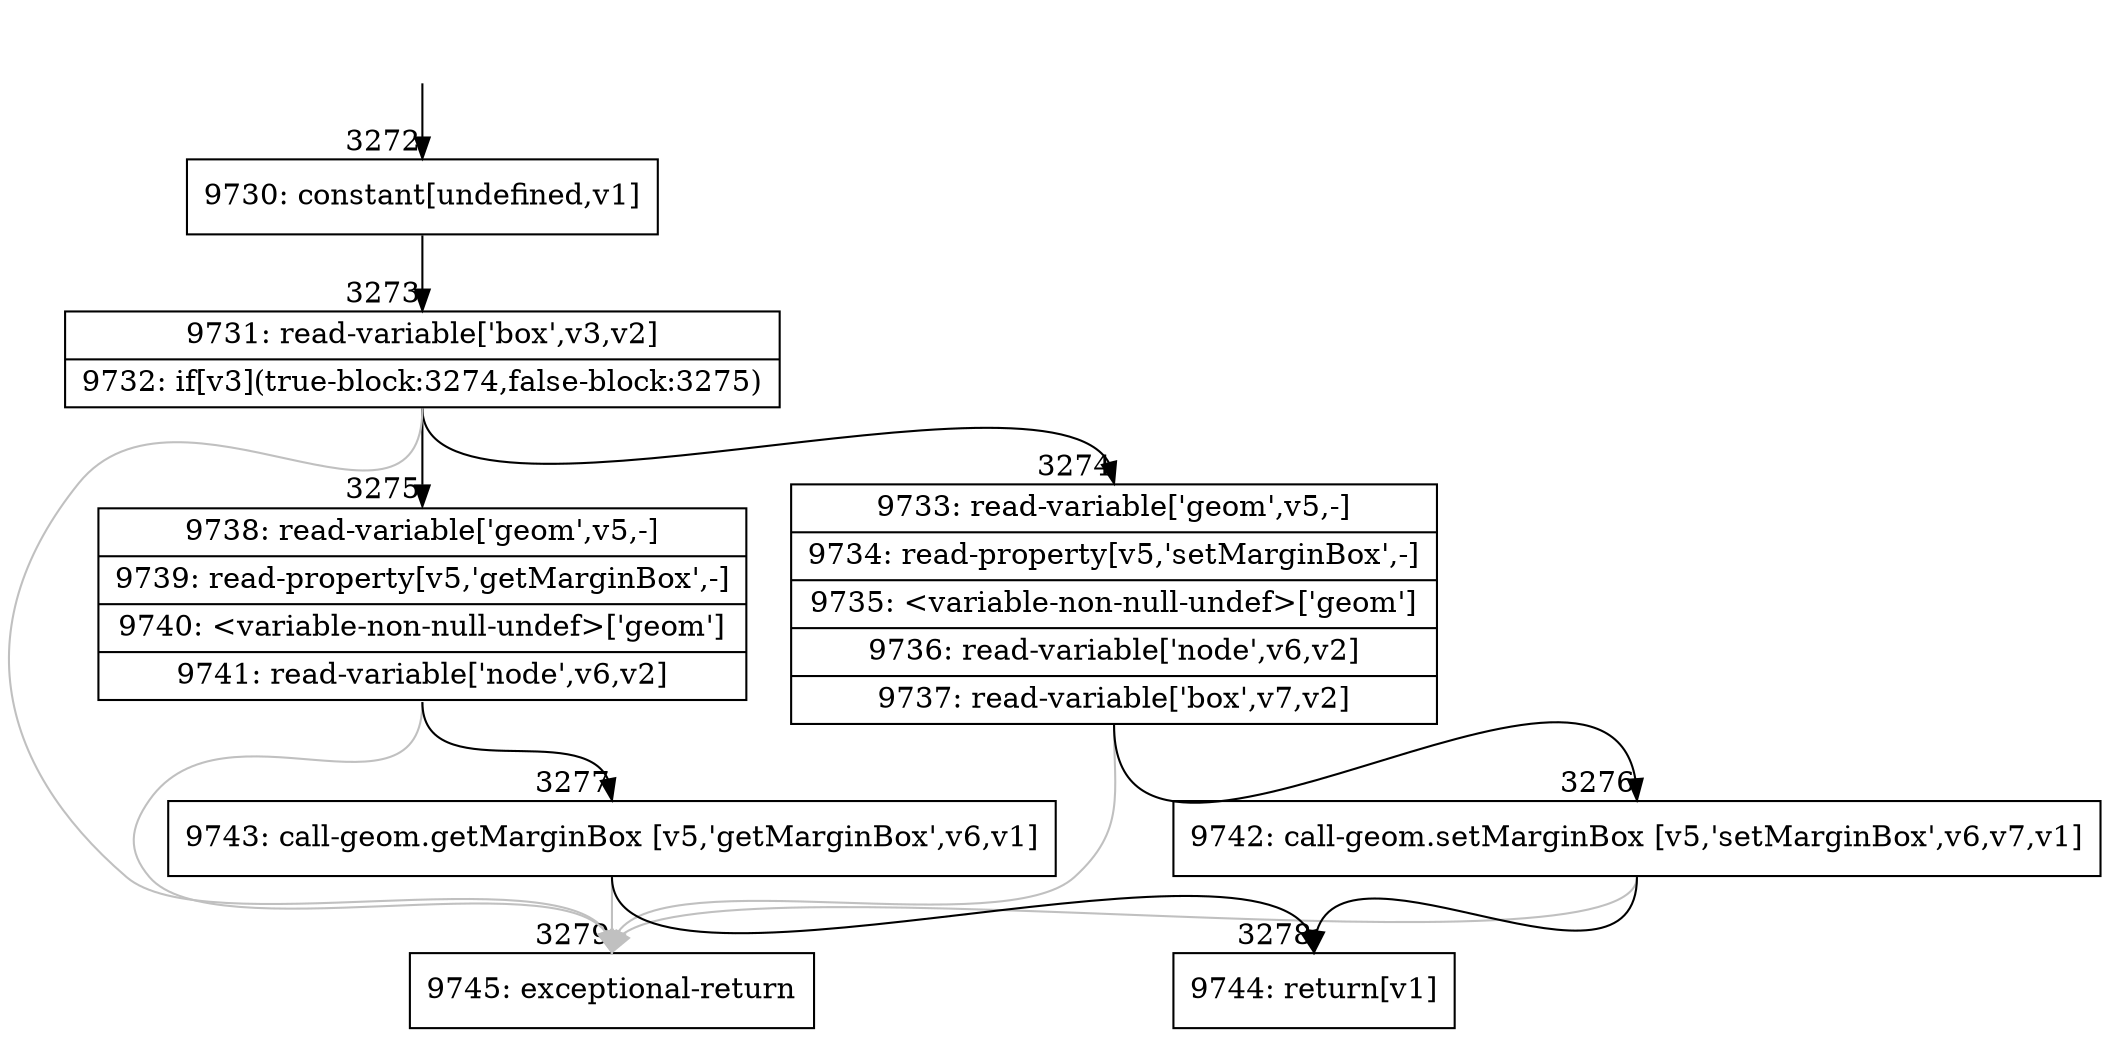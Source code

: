 digraph {
rankdir="TD"
BB_entry211[shape=none,label=""];
BB_entry211 -> BB3272 [tailport=s, headport=n, headlabel="    3272"]
BB3272 [shape=record label="{9730: constant[undefined,v1]}" ] 
BB3272 -> BB3273 [tailport=s, headport=n, headlabel="      3273"]
BB3273 [shape=record label="{9731: read-variable['box',v3,v2]|9732: if[v3](true-block:3274,false-block:3275)}" ] 
BB3273 -> BB3274 [tailport=s, headport=n, headlabel="      3274"]
BB3273 -> BB3275 [tailport=s, headport=n, headlabel="      3275"]
BB3273 -> BB3279 [tailport=s, headport=n, color=gray, headlabel="      3279"]
BB3274 [shape=record label="{9733: read-variable['geom',v5,-]|9734: read-property[v5,'setMarginBox',-]|9735: \<variable-non-null-undef\>['geom']|9736: read-variable['node',v6,v2]|9737: read-variable['box',v7,v2]}" ] 
BB3274 -> BB3276 [tailport=s, headport=n, headlabel="      3276"]
BB3274 -> BB3279 [tailport=s, headport=n, color=gray]
BB3275 [shape=record label="{9738: read-variable['geom',v5,-]|9739: read-property[v5,'getMarginBox',-]|9740: \<variable-non-null-undef\>['geom']|9741: read-variable['node',v6,v2]}" ] 
BB3275 -> BB3277 [tailport=s, headport=n, headlabel="      3277"]
BB3275 -> BB3279 [tailport=s, headport=n, color=gray]
BB3276 [shape=record label="{9742: call-geom.setMarginBox [v5,'setMarginBox',v6,v7,v1]}" ] 
BB3276 -> BB3278 [tailport=s, headport=n, headlabel="      3278"]
BB3276 -> BB3279 [tailport=s, headport=n, color=gray]
BB3277 [shape=record label="{9743: call-geom.getMarginBox [v5,'getMarginBox',v6,v1]}" ] 
BB3277 -> BB3278 [tailport=s, headport=n]
BB3277 -> BB3279 [tailport=s, headport=n, color=gray]
BB3278 [shape=record label="{9744: return[v1]}" ] 
BB3279 [shape=record label="{9745: exceptional-return}" ] 
//#$~ 3774
}
